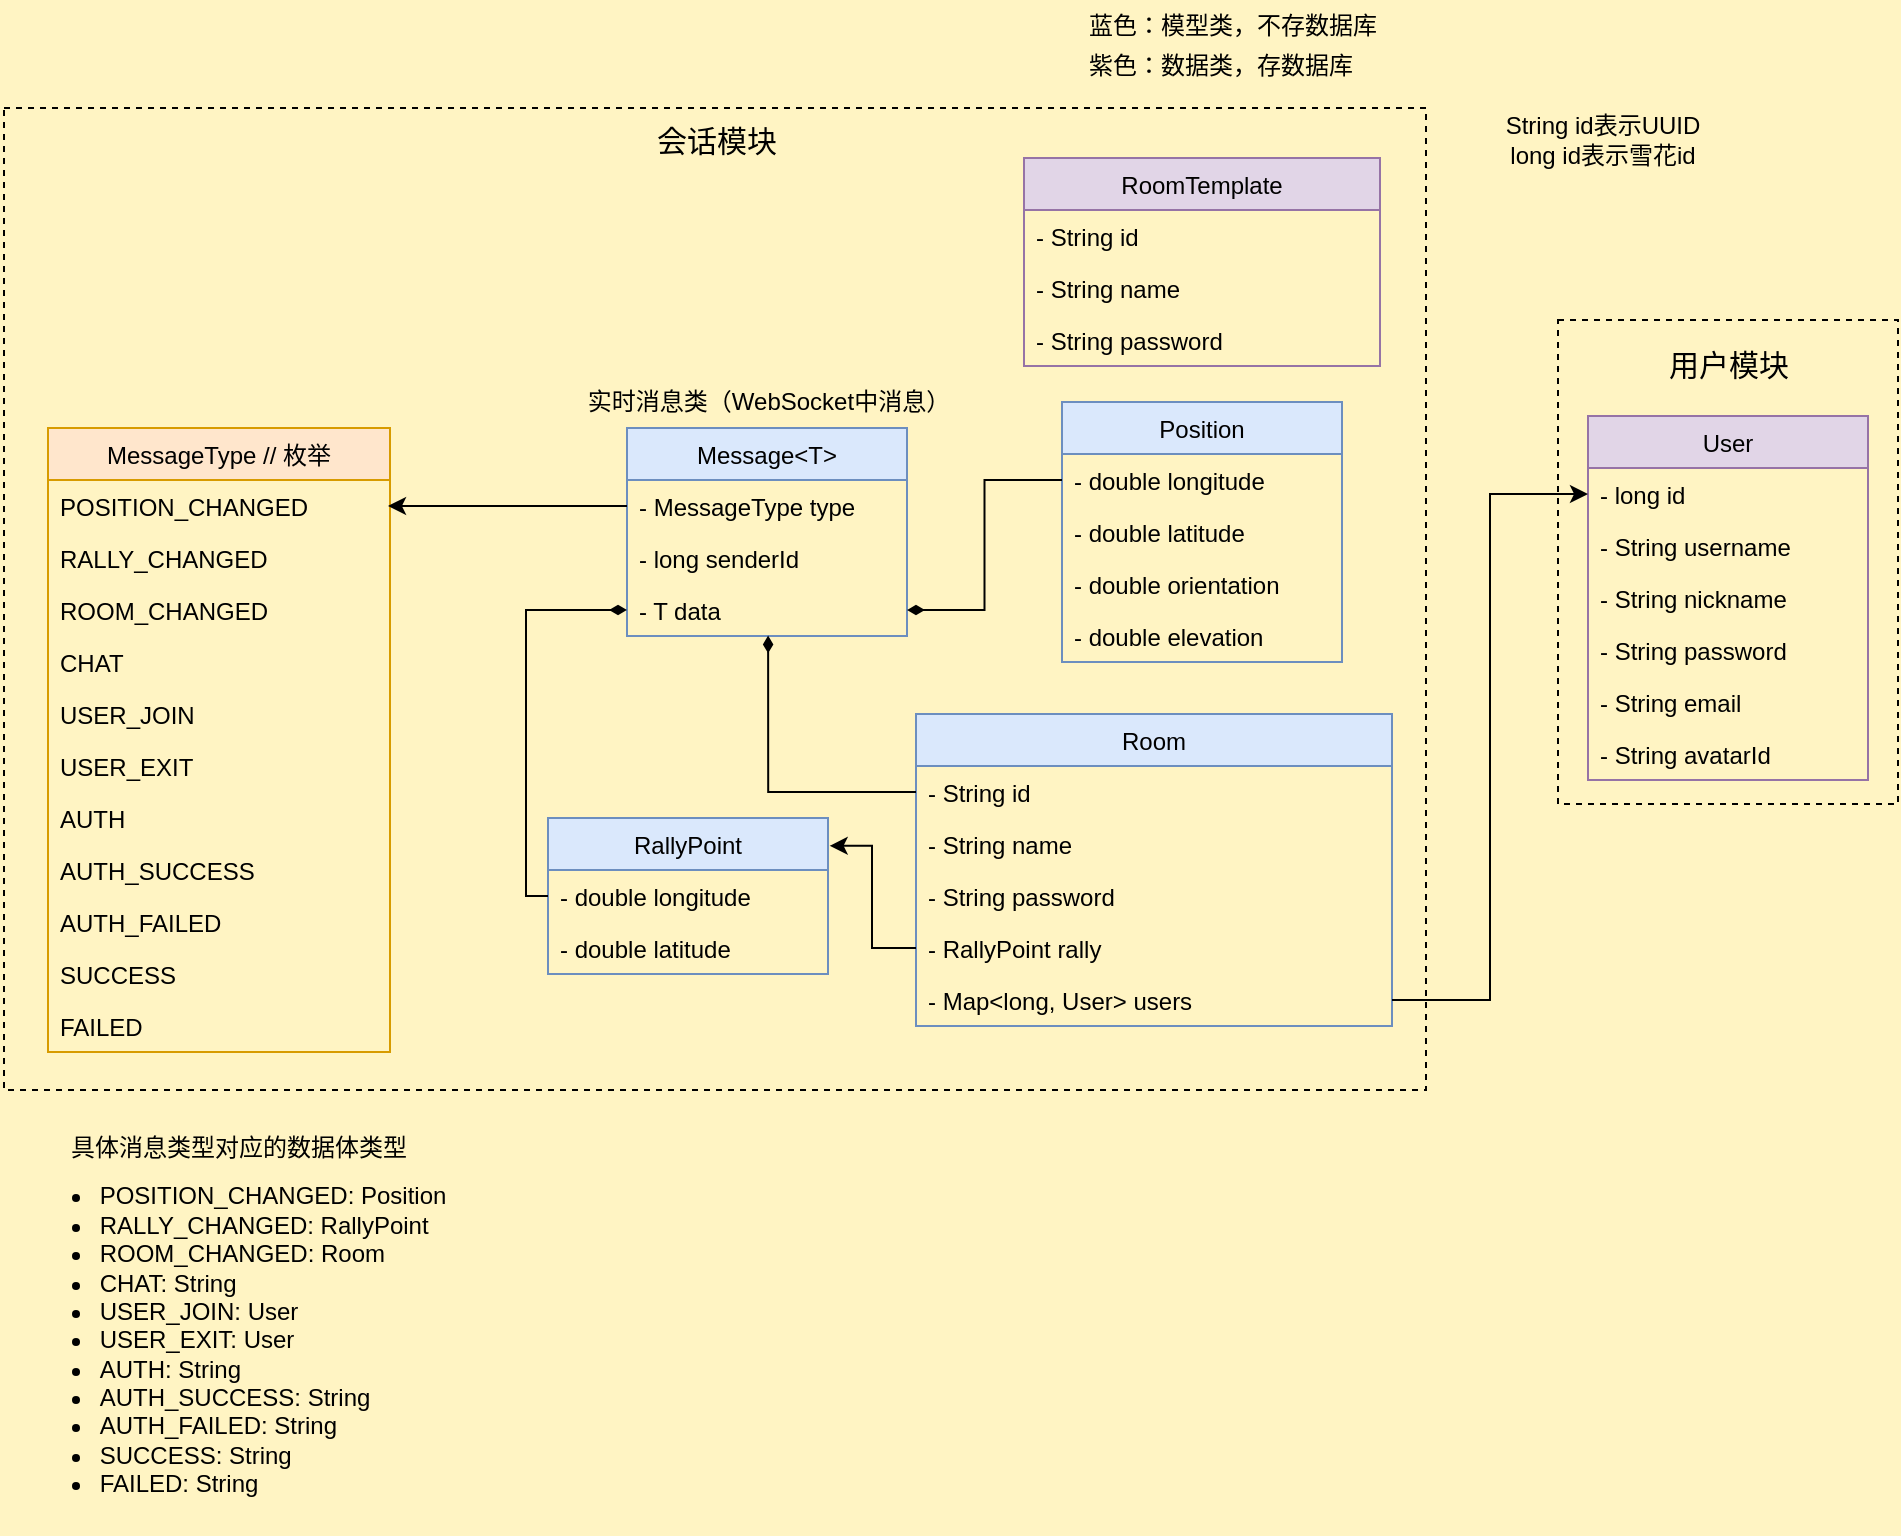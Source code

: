 <mxfile version="21.6.5" type="device" pages="4">
  <diagram name="类图" id="ZCpn5L00yLEU9qH5CfPJ">
    <mxGraphModel dx="2234" dy="1236" grid="0" gridSize="10" guides="1" tooltips="1" connect="1" arrows="1" fold="1" page="0" pageScale="1" pageWidth="827" pageHeight="1169" background="#FFF4C3" math="0" shadow="0">
      <root>
        <mxCell id="0" />
        <mxCell id="1" parent="0" />
        <mxCell id="7W6ER78p-MdPI2g8uiyn-3" value="" style="rounded=0;whiteSpace=wrap;html=1;fillColor=none;dashed=1;" parent="1" vertex="1">
          <mxGeometry x="-534" y="-11" width="711" height="491" as="geometry" />
        </mxCell>
        <mxCell id="7W6ER78p-MdPI2g8uiyn-1" value="" style="rounded=0;whiteSpace=wrap;html=1;fillColor=none;dashed=1;" parent="1" vertex="1">
          <mxGeometry x="243" y="95" width="170" height="242" as="geometry" />
        </mxCell>
        <mxCell id="j-fvQeikowlmH0t4z26y-1" value="User" style="swimlane;fontStyle=0;childLayout=stackLayout;horizontal=1;startSize=26;fillColor=#e1d5e7;horizontalStack=0;resizeParent=1;resizeParentMax=0;resizeLast=0;collapsible=1;marginBottom=0;strokeColor=#9673a6;" parent="1" vertex="1">
          <mxGeometry x="258" y="143" width="140" height="182" as="geometry" />
        </mxCell>
        <mxCell id="j-fvQeikowlmH0t4z26y-4" value="- long id" style="text;strokeColor=none;fillColor=none;align=left;verticalAlign=top;spacingLeft=4;spacingRight=4;overflow=hidden;rotatable=0;points=[[0,0.5],[1,0.5]];portConstraint=eastwest;" parent="j-fvQeikowlmH0t4z26y-1" vertex="1">
          <mxGeometry y="26" width="140" height="26" as="geometry" />
        </mxCell>
        <mxCell id="NxY1enS5frYiqHi28bAx-1" value="- String username" style="text;strokeColor=none;fillColor=none;align=left;verticalAlign=top;spacingLeft=4;spacingRight=4;overflow=hidden;rotatable=0;points=[[0,0.5],[1,0.5]];portConstraint=eastwest;" parent="j-fvQeikowlmH0t4z26y-1" vertex="1">
          <mxGeometry y="52" width="140" height="26" as="geometry" />
        </mxCell>
        <mxCell id="NxY1enS5frYiqHi28bAx-2" value="- String nickname" style="text;strokeColor=none;fillColor=none;align=left;verticalAlign=top;spacingLeft=4;spacingRight=4;overflow=hidden;rotatable=0;points=[[0,0.5],[1,0.5]];portConstraint=eastwest;" parent="j-fvQeikowlmH0t4z26y-1" vertex="1">
          <mxGeometry y="78" width="140" height="26" as="geometry" />
        </mxCell>
        <mxCell id="NxY1enS5frYiqHi28bAx-3" value="- String password" style="text;strokeColor=none;fillColor=none;align=left;verticalAlign=top;spacingLeft=4;spacingRight=4;overflow=hidden;rotatable=0;points=[[0,0.5],[1,0.5]];portConstraint=eastwest;" parent="j-fvQeikowlmH0t4z26y-1" vertex="1">
          <mxGeometry y="104" width="140" height="26" as="geometry" />
        </mxCell>
        <mxCell id="6Mc8PEkPH1Lm7d_MQEAk-3" value="- String email" style="text;strokeColor=none;fillColor=none;align=left;verticalAlign=top;spacingLeft=4;spacingRight=4;overflow=hidden;rotatable=0;points=[[0,0.5],[1,0.5]];portConstraint=eastwest;" parent="j-fvQeikowlmH0t4z26y-1" vertex="1">
          <mxGeometry y="130" width="140" height="26" as="geometry" />
        </mxCell>
        <mxCell id="NxY1enS5frYiqHi28bAx-5" value="- String avatarId" style="text;strokeColor=none;fillColor=none;align=left;verticalAlign=top;spacingLeft=4;spacingRight=4;overflow=hidden;rotatable=0;points=[[0,0.5],[1,0.5]];portConstraint=eastwest;" parent="j-fvQeikowlmH0t4z26y-1" vertex="1">
          <mxGeometry y="156" width="140" height="26" as="geometry" />
        </mxCell>
        <mxCell id="j-fvQeikowlmH0t4z26y-6" value="Position" style="swimlane;fontStyle=0;childLayout=stackLayout;horizontal=1;startSize=26;fillColor=#dae8fc;horizontalStack=0;resizeParent=1;resizeParentMax=0;resizeLast=0;collapsible=1;marginBottom=0;strokeColor=#6c8ebf;" parent="1" vertex="1">
          <mxGeometry x="-5" y="136" width="140" height="130" as="geometry" />
        </mxCell>
        <mxCell id="j-fvQeikowlmH0t4z26y-11" value="- double longitude" style="text;strokeColor=none;fillColor=none;align=left;verticalAlign=top;spacingLeft=4;spacingRight=4;overflow=hidden;rotatable=0;points=[[0,0.5],[1,0.5]];portConstraint=eastwest;" parent="j-fvQeikowlmH0t4z26y-6" vertex="1">
          <mxGeometry y="26" width="140" height="26" as="geometry" />
        </mxCell>
        <mxCell id="j-fvQeikowlmH0t4z26y-12" value="- double latitude" style="text;strokeColor=none;fillColor=none;align=left;verticalAlign=top;spacingLeft=4;spacingRight=4;overflow=hidden;rotatable=0;points=[[0,0.5],[1,0.5]];portConstraint=eastwest;" parent="j-fvQeikowlmH0t4z26y-6" vertex="1">
          <mxGeometry y="52" width="140" height="26" as="geometry" />
        </mxCell>
        <mxCell id="j-fvQeikowlmH0t4z26y-13" value="- double orientation" style="text;strokeColor=none;fillColor=none;align=left;verticalAlign=top;spacingLeft=4;spacingRight=4;overflow=hidden;rotatable=0;points=[[0,0.5],[1,0.5]];portConstraint=eastwest;" parent="j-fvQeikowlmH0t4z26y-6" vertex="1">
          <mxGeometry y="78" width="140" height="26" as="geometry" />
        </mxCell>
        <mxCell id="hf1wS9aKAfurFsT-BKtT-1" value="- double elevation" style="text;strokeColor=none;fillColor=none;align=left;verticalAlign=top;spacingLeft=4;spacingRight=4;overflow=hidden;rotatable=0;points=[[0,0.5],[1,0.5]];portConstraint=eastwest;" parent="j-fvQeikowlmH0t4z26y-6" vertex="1">
          <mxGeometry y="104" width="140" height="26" as="geometry" />
        </mxCell>
        <mxCell id="NxY1enS5frYiqHi28bAx-9" value="" style="group" parent="1" vertex="1" connectable="0">
          <mxGeometry x="-1" y="-65" width="162" height="46" as="geometry" />
        </mxCell>
        <mxCell id="NxY1enS5frYiqHi28bAx-7" value="蓝色：模型类，不存数据库" style="text;html=1;align=center;verticalAlign=middle;resizable=0;points=[];autosize=1;strokeColor=none;fillColor=none;" parent="NxY1enS5frYiqHi28bAx-9" vertex="1">
          <mxGeometry width="162" height="26" as="geometry" />
        </mxCell>
        <mxCell id="NxY1enS5frYiqHi28bAx-8" value="紫色：数据类，存数据库" style="text;html=1;align=center;verticalAlign=middle;resizable=0;points=[];autosize=1;strokeColor=none;fillColor=none;" parent="NxY1enS5frYiqHi28bAx-9" vertex="1">
          <mxGeometry y="20" width="150" height="26" as="geometry" />
        </mxCell>
        <mxCell id="das0yb8QhfHtzODwqUgU-1" value="String id表示UUID&lt;br&gt;long id表示雪花id" style="text;html=1;align=center;verticalAlign=middle;resizable=0;points=[];autosize=1;strokeColor=none;fillColor=none;" parent="1" vertex="1">
          <mxGeometry x="207" y="-16" width="115" height="41" as="geometry" />
        </mxCell>
        <mxCell id="das0yb8QhfHtzODwqUgU-3" value="Room" style="swimlane;fontStyle=0;childLayout=stackLayout;horizontal=1;startSize=26;fillColor=#dae8fc;horizontalStack=0;resizeParent=1;resizeParentMax=0;resizeLast=0;collapsible=1;marginBottom=0;strokeColor=#6c8ebf;" parent="1" vertex="1">
          <mxGeometry x="-78" y="292" width="238" height="156" as="geometry" />
        </mxCell>
        <mxCell id="das0yb8QhfHtzODwqUgU-4" value="- String id" style="text;strokeColor=none;fillColor=none;align=left;verticalAlign=top;spacingLeft=4;spacingRight=4;overflow=hidden;rotatable=0;points=[[0,0.5],[1,0.5]];portConstraint=eastwest;" parent="das0yb8QhfHtzODwqUgU-3" vertex="1">
          <mxGeometry y="26" width="238" height="26" as="geometry" />
        </mxCell>
        <mxCell id="das0yb8QhfHtzODwqUgU-5" value="- String name" style="text;strokeColor=none;fillColor=none;align=left;verticalAlign=top;spacingLeft=4;spacingRight=4;overflow=hidden;rotatable=0;points=[[0,0.5],[1,0.5]];portConstraint=eastwest;" parent="das0yb8QhfHtzODwqUgU-3" vertex="1">
          <mxGeometry y="52" width="238" height="26" as="geometry" />
        </mxCell>
        <mxCell id="das0yb8QhfHtzODwqUgU-6" value="- String password" style="text;strokeColor=none;fillColor=none;align=left;verticalAlign=top;spacingLeft=4;spacingRight=4;overflow=hidden;rotatable=0;points=[[0,0.5],[1,0.5]];portConstraint=eastwest;" parent="das0yb8QhfHtzODwqUgU-3" vertex="1">
          <mxGeometry y="78" width="238" height="26" as="geometry" />
        </mxCell>
        <mxCell id="09LENhnXTezCzlvo4sVO-8" value="- RallyPoint rally" style="text;strokeColor=none;fillColor=none;align=left;verticalAlign=top;spacingLeft=4;spacingRight=4;overflow=hidden;rotatable=0;points=[[0,0.5],[1,0.5]];portConstraint=eastwest;" parent="das0yb8QhfHtzODwqUgU-3" vertex="1">
          <mxGeometry y="104" width="238" height="26" as="geometry" />
        </mxCell>
        <mxCell id="GY_DK93zwNCj_0UhGVdS-1" value="- Map&lt;long, User&gt; users" style="text;strokeColor=none;fillColor=none;align=left;verticalAlign=top;spacingLeft=4;spacingRight=4;overflow=hidden;rotatable=0;points=[[0,0.5],[1,0.5]];portConstraint=eastwest;" parent="das0yb8QhfHtzODwqUgU-3" vertex="1">
          <mxGeometry y="130" width="238" height="26" as="geometry" />
        </mxCell>
        <mxCell id="7W6ER78p-MdPI2g8uiyn-2" value="&lt;font style=&quot;font-size: 15px;&quot;&gt;用户模块&lt;/font&gt;" style="text;html=1;align=center;verticalAlign=middle;resizable=0;points=[];autosize=1;strokeColor=none;fillColor=none;" parent="1" vertex="1">
          <mxGeometry x="289" y="102" width="78" height="30" as="geometry" />
        </mxCell>
        <mxCell id="7W6ER78p-MdPI2g8uiyn-4" value="&lt;font style=&quot;font-size: 15px;&quot;&gt;会话模块&lt;/font&gt;" style="text;html=1;align=center;verticalAlign=middle;resizable=0;points=[];autosize=1;strokeColor=none;fillColor=none;" parent="1" vertex="1">
          <mxGeometry x="-217.5" y="-10.5" width="78" height="30" as="geometry" />
        </mxCell>
        <mxCell id="09LENhnXTezCzlvo4sVO-2" value="RallyPoint" style="swimlane;fontStyle=0;childLayout=stackLayout;horizontal=1;startSize=26;fillColor=#dae8fc;horizontalStack=0;resizeParent=1;resizeParentMax=0;resizeLast=0;collapsible=1;marginBottom=0;strokeColor=#6c8ebf;" parent="1" vertex="1">
          <mxGeometry x="-262" y="344" width="140" height="78" as="geometry" />
        </mxCell>
        <mxCell id="09LENhnXTezCzlvo4sVO-4" value="- double longitude" style="text;strokeColor=none;fillColor=none;align=left;verticalAlign=top;spacingLeft=4;spacingRight=4;overflow=hidden;rotatable=0;points=[[0,0.5],[1,0.5]];portConstraint=eastwest;" parent="09LENhnXTezCzlvo4sVO-2" vertex="1">
          <mxGeometry y="26" width="140" height="26" as="geometry" />
        </mxCell>
        <mxCell id="09LENhnXTezCzlvo4sVO-5" value="- double latitude" style="text;strokeColor=none;fillColor=none;align=left;verticalAlign=top;spacingLeft=4;spacingRight=4;overflow=hidden;rotatable=0;points=[[0,0.5],[1,0.5]];portConstraint=eastwest;" parent="09LENhnXTezCzlvo4sVO-2" vertex="1">
          <mxGeometry y="52" width="140" height="26" as="geometry" />
        </mxCell>
        <mxCell id="6Mc8PEkPH1Lm7d_MQEAk-2" style="edgeStyle=orthogonalEdgeStyle;rounded=0;orthogonalLoop=1;jettySize=auto;html=1;exitX=0;exitY=0.5;exitDx=0;exitDy=0;entryX=1.006;entryY=0.178;entryDx=0;entryDy=0;entryPerimeter=0;" parent="1" source="09LENhnXTezCzlvo4sVO-8" target="09LENhnXTezCzlvo4sVO-2" edge="1">
          <mxGeometry relative="1" as="geometry" />
        </mxCell>
        <mxCell id="GZCCsxKVwzD4aDqE5YZI-2" style="edgeStyle=orthogonalEdgeStyle;rounded=0;orthogonalLoop=1;jettySize=auto;html=1;exitX=1;exitY=0.5;exitDx=0;exitDy=0;entryX=0;entryY=0.5;entryDx=0;entryDy=0;" parent="1" source="GY_DK93zwNCj_0UhGVdS-1" target="j-fvQeikowlmH0t4z26y-4" edge="1">
          <mxGeometry relative="1" as="geometry">
            <mxPoint x="161.5" y="477" as="sourcePoint" />
          </mxGeometry>
        </mxCell>
        <mxCell id="hya2jHjZUXF8kerNPe63-7" value="Message&lt;T&gt;" style="swimlane;fontStyle=0;childLayout=stackLayout;horizontal=1;startSize=26;fillColor=#dae8fc;horizontalStack=0;resizeParent=1;resizeParentMax=0;resizeLast=0;collapsible=1;marginBottom=0;strokeColor=#6c8ebf;" parent="1" vertex="1">
          <mxGeometry x="-222.5" y="149" width="140" height="104" as="geometry" />
        </mxCell>
        <mxCell id="hya2jHjZUXF8kerNPe63-8" value="- MessageType type" style="text;strokeColor=none;fillColor=none;align=left;verticalAlign=top;spacingLeft=4;spacingRight=4;overflow=hidden;rotatable=0;points=[[0,0.5],[1,0.5]];portConstraint=eastwest;" parent="hya2jHjZUXF8kerNPe63-7" vertex="1">
          <mxGeometry y="26" width="140" height="26" as="geometry" />
        </mxCell>
        <mxCell id="hya2jHjZUXF8kerNPe63-9" value="- long senderId" style="text;strokeColor=none;fillColor=none;align=left;verticalAlign=top;spacingLeft=4;spacingRight=4;overflow=hidden;rotatable=0;points=[[0,0.5],[1,0.5]];portConstraint=eastwest;" parent="hya2jHjZUXF8kerNPe63-7" vertex="1">
          <mxGeometry y="52" width="140" height="26" as="geometry" />
        </mxCell>
        <mxCell id="hya2jHjZUXF8kerNPe63-11" value="- T data" style="text;strokeColor=none;fillColor=none;align=left;verticalAlign=top;spacingLeft=4;spacingRight=4;overflow=hidden;rotatable=0;points=[[0,0.5],[1,0.5]];portConstraint=eastwest;" parent="hya2jHjZUXF8kerNPe63-7" vertex="1">
          <mxGeometry y="78" width="140" height="26" as="geometry" />
        </mxCell>
        <mxCell id="hya2jHjZUXF8kerNPe63-12" value="实时消息类（WebSocket中消息）" style="text;html=1;align=center;verticalAlign=middle;resizable=0;points=[];autosize=1;strokeColor=none;fillColor=none;" parent="1" vertex="1">
          <mxGeometry x="-252" y="123" width="199" height="26" as="geometry" />
        </mxCell>
        <mxCell id="hya2jHjZUXF8kerNPe63-13" value="MessageType // 枚举" style="swimlane;fontStyle=0;childLayout=stackLayout;horizontal=1;startSize=26;fillColor=#ffe6cc;horizontalStack=0;resizeParent=1;resizeParentMax=0;resizeLast=0;collapsible=1;marginBottom=0;strokeColor=#d79b00;" parent="1" vertex="1">
          <mxGeometry x="-512" y="149" width="171" height="312" as="geometry" />
        </mxCell>
        <mxCell id="hya2jHjZUXF8kerNPe63-17" value="POSITION_CHANGED" style="text;strokeColor=none;fillColor=none;align=left;verticalAlign=top;spacingLeft=4;spacingRight=4;overflow=hidden;rotatable=0;points=[[0,0.5],[1,0.5]];portConstraint=eastwest;" parent="hya2jHjZUXF8kerNPe63-13" vertex="1">
          <mxGeometry y="26" width="171" height="26" as="geometry" />
        </mxCell>
        <mxCell id="hya2jHjZUXF8kerNPe63-18" value="RALLY_CHANGED" style="text;strokeColor=none;fillColor=none;align=left;verticalAlign=top;spacingLeft=4;spacingRight=4;overflow=hidden;rotatable=0;points=[[0,0.5],[1,0.5]];portConstraint=eastwest;" parent="hya2jHjZUXF8kerNPe63-13" vertex="1">
          <mxGeometry y="52" width="171" height="26" as="geometry" />
        </mxCell>
        <mxCell id="hya2jHjZUXF8kerNPe63-19" value="ROOM_CHANGED" style="text;strokeColor=none;fillColor=none;align=left;verticalAlign=top;spacingLeft=4;spacingRight=4;overflow=hidden;rotatable=0;points=[[0,0.5],[1,0.5]];portConstraint=eastwest;" parent="hya2jHjZUXF8kerNPe63-13" vertex="1">
          <mxGeometry y="78" width="171" height="26" as="geometry" />
        </mxCell>
        <mxCell id="pbJunVAIh1pmrnjW8Bh8-1" value="CHAT" style="text;strokeColor=none;fillColor=none;align=left;verticalAlign=top;spacingLeft=4;spacingRight=4;overflow=hidden;rotatable=0;points=[[0,0.5],[1,0.5]];portConstraint=eastwest;" parent="hya2jHjZUXF8kerNPe63-13" vertex="1">
          <mxGeometry y="104" width="171" height="26" as="geometry" />
        </mxCell>
        <mxCell id="aAae4QxVBLLPo0QbNkpS-2" value="USER_JOIN" style="text;strokeColor=none;fillColor=none;align=left;verticalAlign=top;spacingLeft=4;spacingRight=4;overflow=hidden;rotatable=0;points=[[0,0.5],[1,0.5]];portConstraint=eastwest;" parent="hya2jHjZUXF8kerNPe63-13" vertex="1">
          <mxGeometry y="130" width="171" height="26" as="geometry" />
        </mxCell>
        <mxCell id="aAae4QxVBLLPo0QbNkpS-3" value="USER_EXIT" style="text;strokeColor=none;fillColor=none;align=left;verticalAlign=top;spacingLeft=4;spacingRight=4;overflow=hidden;rotatable=0;points=[[0,0.5],[1,0.5]];portConstraint=eastwest;" parent="hya2jHjZUXF8kerNPe63-13" vertex="1">
          <mxGeometry y="156" width="171" height="26" as="geometry" />
        </mxCell>
        <mxCell id="hya2jHjZUXF8kerNPe63-20" value="AUTH" style="text;strokeColor=none;fillColor=none;align=left;verticalAlign=top;spacingLeft=4;spacingRight=4;overflow=hidden;rotatable=0;points=[[0,0.5],[1,0.5]];portConstraint=eastwest;" parent="hya2jHjZUXF8kerNPe63-13" vertex="1">
          <mxGeometry y="182" width="171" height="26" as="geometry" />
        </mxCell>
        <mxCell id="lxc2IALVE2HYvPe2jtAV-1" value="AUTH_SUCCESS" style="text;strokeColor=none;fillColor=none;align=left;verticalAlign=top;spacingLeft=4;spacingRight=4;overflow=hidden;rotatable=0;points=[[0,0.5],[1,0.5]];portConstraint=eastwest;" parent="hya2jHjZUXF8kerNPe63-13" vertex="1">
          <mxGeometry y="208" width="171" height="26" as="geometry" />
        </mxCell>
        <mxCell id="adZgfHvjsoIRzMv0v9bt-1" value="AUTH_FAILED" style="text;strokeColor=none;fillColor=none;align=left;verticalAlign=top;spacingLeft=4;spacingRight=4;overflow=hidden;rotatable=0;points=[[0,0.5],[1,0.5]];portConstraint=eastwest;" parent="hya2jHjZUXF8kerNPe63-13" vertex="1">
          <mxGeometry y="234" width="171" height="26" as="geometry" />
        </mxCell>
        <mxCell id="hya2jHjZUXF8kerNPe63-21" value="SUCCESS" style="text;strokeColor=none;fillColor=none;align=left;verticalAlign=top;spacingLeft=4;spacingRight=4;overflow=hidden;rotatable=0;points=[[0,0.5],[1,0.5]];portConstraint=eastwest;" parent="hya2jHjZUXF8kerNPe63-13" vertex="1">
          <mxGeometry y="260" width="171" height="26" as="geometry" />
        </mxCell>
        <mxCell id="hya2jHjZUXF8kerNPe63-22" value="FAILED" style="text;strokeColor=none;fillColor=none;align=left;verticalAlign=top;spacingLeft=4;spacingRight=4;overflow=hidden;rotatable=0;points=[[0,0.5],[1,0.5]];portConstraint=eastwest;" parent="hya2jHjZUXF8kerNPe63-13" vertex="1">
          <mxGeometry y="286" width="171" height="26" as="geometry" />
        </mxCell>
        <mxCell id="hya2jHjZUXF8kerNPe63-23" style="edgeStyle=orthogonalEdgeStyle;rounded=0;orthogonalLoop=1;jettySize=auto;html=1;exitX=0;exitY=0.5;exitDx=0;exitDy=0;fontColor=default;" parent="1" source="hya2jHjZUXF8kerNPe63-8" edge="1">
          <mxGeometry relative="1" as="geometry">
            <Array as="points">
              <mxPoint x="-247" y="188" />
              <mxPoint x="-247" y="188" />
            </Array>
            <mxPoint x="-342" y="188" as="targetPoint" />
          </mxGeometry>
        </mxCell>
        <mxCell id="pbJunVAIh1pmrnjW8Bh8-2" style="edgeStyle=orthogonalEdgeStyle;rounded=0;orthogonalLoop=1;jettySize=auto;html=1;endArrow=diamondThin;endFill=1;" parent="1" source="j-fvQeikowlmH0t4z26y-11" target="hya2jHjZUXF8kerNPe63-11" edge="1">
          <mxGeometry relative="1" as="geometry" />
        </mxCell>
        <mxCell id="pbJunVAIh1pmrnjW8Bh8-3" style="edgeStyle=orthogonalEdgeStyle;rounded=0;orthogonalLoop=1;jettySize=auto;html=1;exitX=0;exitY=0.5;exitDx=0;exitDy=0;entryX=0;entryY=0.5;entryDx=0;entryDy=0;endArrow=diamondThin;endFill=1;" parent="1" source="09LENhnXTezCzlvo4sVO-4" target="hya2jHjZUXF8kerNPe63-11" edge="1">
          <mxGeometry relative="1" as="geometry">
            <Array as="points">
              <mxPoint x="-273" y="383" />
              <mxPoint x="-273" y="240" />
            </Array>
          </mxGeometry>
        </mxCell>
        <mxCell id="pbJunVAIh1pmrnjW8Bh8-4" style="edgeStyle=orthogonalEdgeStyle;rounded=0;orthogonalLoop=1;jettySize=auto;html=1;exitX=0;exitY=0.5;exitDx=0;exitDy=0;entryX=0.504;entryY=0.989;entryDx=0;entryDy=0;entryPerimeter=0;endArrow=diamondThin;endFill=1;" parent="1" source="das0yb8QhfHtzODwqUgU-4" target="hya2jHjZUXF8kerNPe63-11" edge="1">
          <mxGeometry relative="1" as="geometry" />
        </mxCell>
        <mxCell id="72_avzfz3-eJQuL2HAX9-48" value="" style="group" parent="1" vertex="1" connectable="0">
          <mxGeometry x="-536" y="496" width="231" height="206" as="geometry" />
        </mxCell>
        <mxCell id="72_avzfz3-eJQuL2HAX9-37" value="具体消息类型对应的数据体类型" style="text;html=1;align=center;verticalAlign=middle;resizable=0;points=[];autosize=1;strokeColor=none;fillColor=none;" parent="72_avzfz3-eJQuL2HAX9-48" vertex="1">
          <mxGeometry x="26" width="186" height="26" as="geometry" />
        </mxCell>
        <mxCell id="72_avzfz3-eJQuL2HAX9-47" value="&lt;ul&gt;&lt;li&gt;POSITION_CHANGED: Position&lt;/li&gt;&lt;li style=&quot;text-align: left;&quot;&gt;RALLY_CHANGED: RallyPoint&lt;/li&gt;&lt;li style=&quot;text-align: left;&quot;&gt;ROOM_CHANGED: Room&lt;br&gt;&lt;/li&gt;&lt;li style=&quot;text-align: left;&quot;&gt;CHAT: String&lt;br&gt;&lt;/li&gt;&lt;li style=&quot;text-align: left;&quot;&gt;USER_JOIN: User&lt;br&gt;&lt;/li&gt;&lt;li style=&quot;text-align: left;&quot;&gt;USER_EXIT: User&lt;br&gt;&lt;/li&gt;&lt;li style=&quot;text-align: left;&quot;&gt;AUTH: String&lt;/li&gt;&lt;li style=&quot;text-align: left;&quot;&gt;AUTH_SUCCESS: String&lt;br&gt;&lt;/li&gt;&lt;li style=&quot;text-align: left;&quot;&gt;AUTH_FAILED: String&lt;br&gt;&lt;/li&gt;&lt;li style=&quot;text-align: left;&quot;&gt;SUCCESS: String&lt;/li&gt;&lt;li style=&quot;text-align: left;&quot;&gt;FAILED: String&lt;/li&gt;&lt;/ul&gt;" style="text;html=1;align=center;verticalAlign=middle;resizable=0;points=[];autosize=1;strokeColor=none;fillColor=none;" parent="72_avzfz3-eJQuL2HAX9-48" vertex="1">
          <mxGeometry y="12" width="231" height="194" as="geometry" />
        </mxCell>
        <mxCell id="bzzIYpuBO3W8zwuduGOm-1" value="RoomTemplate" style="swimlane;fontStyle=0;childLayout=stackLayout;horizontal=1;startSize=26;fillColor=#e1d5e7;horizontalStack=0;resizeParent=1;resizeParentMax=0;resizeLast=0;collapsible=1;marginBottom=0;strokeColor=#9673a6;" vertex="1" parent="1">
          <mxGeometry x="-24" y="14" width="178" height="104" as="geometry" />
        </mxCell>
        <mxCell id="bzzIYpuBO3W8zwuduGOm-2" value="- String id" style="text;strokeColor=none;fillColor=none;align=left;verticalAlign=top;spacingLeft=4;spacingRight=4;overflow=hidden;rotatable=0;points=[[0,0.5],[1,0.5]];portConstraint=eastwest;" vertex="1" parent="bzzIYpuBO3W8zwuduGOm-1">
          <mxGeometry y="26" width="178" height="26" as="geometry" />
        </mxCell>
        <mxCell id="bzzIYpuBO3W8zwuduGOm-3" value="- String name" style="text;strokeColor=none;fillColor=none;align=left;verticalAlign=top;spacingLeft=4;spacingRight=4;overflow=hidden;rotatable=0;points=[[0,0.5],[1,0.5]];portConstraint=eastwest;" vertex="1" parent="bzzIYpuBO3W8zwuduGOm-1">
          <mxGeometry y="52" width="178" height="26" as="geometry" />
        </mxCell>
        <mxCell id="bzzIYpuBO3W8zwuduGOm-4" value="- String password" style="text;strokeColor=none;fillColor=none;align=left;verticalAlign=top;spacingLeft=4;spacingRight=4;overflow=hidden;rotatable=0;points=[[0,0.5],[1,0.5]];portConstraint=eastwest;" vertex="1" parent="bzzIYpuBO3W8zwuduGOm-1">
          <mxGeometry y="78" width="178" height="26" as="geometry" />
        </mxCell>
      </root>
    </mxGraphModel>
  </diagram>
  <diagram id="b6Kied7F-WvFyaD_bAVw" name="功能架构">
    <mxGraphModel dx="1834" dy="836" grid="0" gridSize="10" guides="1" tooltips="1" connect="1" arrows="1" fold="1" page="0" pageScale="1" pageWidth="827" pageHeight="1169" background="#CCFFFF" math="0" shadow="0">
      <root>
        <mxCell id="0" />
        <mxCell id="1" parent="0" />
        <mxCell id="6KAfJF9Mm3bQj2CmGmQJ-4" style="edgeStyle=orthogonalEdgeStyle;rounded=0;orthogonalLoop=1;jettySize=auto;html=1;exitX=0.5;exitY=1;exitDx=0;exitDy=0;entryX=0.5;entryY=0;entryDx=0;entryDy=0;" parent="1" source="mdbizm0wL6b_5z4DYdRY-1" target="9jb02IKihfQxMfA3tNYV-1" edge="1">
          <mxGeometry relative="1" as="geometry" />
        </mxCell>
        <mxCell id="mdbizm0wL6b_5z4DYdRY-1" value="&lt;font style=&quot;font-size: 16px;&quot;&gt;网关（集成鉴权）&lt;/font&gt;" style="rounded=0;whiteSpace=wrap;html=1;strokeColor=#666666;fillColor=#f5f5f5;fontColor=#333333;" parent="1" vertex="1">
          <mxGeometry x="124.5" y="273" width="150" height="39" as="geometry" />
        </mxCell>
        <mxCell id="6hTQ_62UvU__u8zyrRqn-2" value="&lt;span style=&quot;font-size: 16px;&quot;&gt;Consul注册中心&lt;/span&gt;" style="rounded=0;whiteSpace=wrap;html=1;strokeColor=#b85450;fillColor=#f8cecc;" parent="1" vertex="1">
          <mxGeometry x="466" y="373" width="150" height="39" as="geometry" />
        </mxCell>
        <mxCell id="6hTQ_62UvU__u8zyrRqn-3" value="&lt;span style=&quot;font-size: 16px;&quot;&gt;MongoDB数据库&lt;/span&gt;" style="rounded=0;whiteSpace=wrap;html=1;strokeColor=#6c8ebf;fillColor=#dae8fc;" parent="1" vertex="1">
          <mxGeometry x="223.0" y="474" width="150" height="39" as="geometry" />
        </mxCell>
        <mxCell id="6hTQ_62UvU__u8zyrRqn-4" value="&lt;span style=&quot;font-size: 16px;&quot;&gt;Redis缓存数据库&lt;/span&gt;" style="rounded=0;whiteSpace=wrap;html=1;strokeColor=#6c8ebf;fillColor=#dae8fc;" parent="1" vertex="1">
          <mxGeometry x="24" y="474" width="159" height="39" as="geometry" />
        </mxCell>
        <mxCell id="dxVOg3UM92FTNQSUzDRF-1" style="edgeStyle=orthogonalEdgeStyle;rounded=0;orthogonalLoop=1;jettySize=auto;html=1;exitX=1;exitY=0.5;exitDx=0;exitDy=0;entryX=0;entryY=0.5;entryDx=0;entryDy=0;endArrow=none;endFill=0;" parent="1" source="9jb02IKihfQxMfA3tNYV-1" target="6hTQ_62UvU__u8zyrRqn-2" edge="1">
          <mxGeometry relative="1" as="geometry" />
        </mxCell>
        <mxCell id="dxVOg3UM92FTNQSUzDRF-3" style="edgeStyle=orthogonalEdgeStyle;rounded=0;orthogonalLoop=1;jettySize=auto;html=1;exitX=0.5;exitY=1;exitDx=0;exitDy=0;entryX=0.5;entryY=0;entryDx=0;entryDy=0;endArrow=none;endFill=0;" parent="1" source="9jb02IKihfQxMfA3tNYV-1" target="6hTQ_62UvU__u8zyrRqn-4" edge="1">
          <mxGeometry relative="1" as="geometry" />
        </mxCell>
        <mxCell id="dxVOg3UM92FTNQSUzDRF-4" style="edgeStyle=orthogonalEdgeStyle;rounded=0;orthogonalLoop=1;jettySize=auto;html=1;exitX=0.5;exitY=1;exitDx=0;exitDy=0;endArrow=none;endFill=0;" parent="1" source="9jb02IKihfQxMfA3tNYV-1" target="6hTQ_62UvU__u8zyrRqn-3" edge="1">
          <mxGeometry relative="1" as="geometry" />
        </mxCell>
        <mxCell id="9jb02IKihfQxMfA3tNYV-1" value="" style="rounded=0;whiteSpace=wrap;html=1;fillColor=none;dashed=1;" parent="1" vertex="1">
          <mxGeometry x="74" y="345" width="251" height="95" as="geometry" />
        </mxCell>
        <mxCell id="9jb02IKihfQxMfA3tNYV-2" value="&lt;font style=&quot;font-size: 15px;&quot;&gt;功能模块&lt;/font&gt;" style="text;html=1;align=center;verticalAlign=middle;resizable=0;points=[];autosize=1;strokeColor=none;fillColor=none;" parent="1" vertex="1">
          <mxGeometry x="217.002" y="348" width="78" height="30" as="geometry" />
        </mxCell>
        <mxCell id="dxVOg3UM92FTNQSUzDRF-2" style="edgeStyle=orthogonalEdgeStyle;rounded=0;orthogonalLoop=1;jettySize=auto;html=1;exitX=0;exitY=0.5;exitDx=0;exitDy=0;entryX=1;entryY=0.5;entryDx=0;entryDy=0;endArrow=none;endFill=0;" parent="1" source="9jb02IKihfQxMfA3tNYV-3" target="FJBnYouAeXavdsRe_MtE-1" edge="1">
          <mxGeometry relative="1" as="geometry" />
        </mxCell>
        <mxCell id="9jb02IKihfQxMfA3tNYV-3" value="会话模块" style="rounded=0;whiteSpace=wrap;html=1;fontSize=15;fillColor=none;" parent="1" vertex="1">
          <mxGeometry x="86.997" y="383" width="106.941" height="42" as="geometry" />
        </mxCell>
        <mxCell id="9jb02IKihfQxMfA3tNYV-4" value="用户模块" style="rounded=0;whiteSpace=wrap;html=1;fontSize=15;fillColor=none;" parent="1" vertex="1">
          <mxGeometry x="203.062" y="383" width="106.941" height="42" as="geometry" />
        </mxCell>
        <mxCell id="FJBnYouAeXavdsRe_MtE-1" value="&lt;span style=&quot;font-size: 16px;&quot;&gt;Kafka消息中间件&lt;/span&gt;" style="rounded=0;whiteSpace=wrap;html=1;strokeColor=#d6b656;fillColor=#fff2cc;" parent="1" vertex="1">
          <mxGeometry x="-94" y="384.5" width="159" height="39" as="geometry" />
        </mxCell>
      </root>
    </mxGraphModel>
  </diagram>
  <diagram id="FYRJ05hrJW_UlON17YOK" name="用户端和服务端">
    <mxGraphModel dx="1434" dy="836" grid="0" gridSize="10" guides="1" tooltips="1" connect="1" arrows="1" fold="1" page="0" pageScale="1" pageWidth="827" pageHeight="1169" background="#CCFFFF" math="0" shadow="0">
      <root>
        <mxCell id="0" />
        <mxCell id="1" parent="0" />
        <mxCell id="g4WFIdPr53JWLQwViMB3-15" style="rounded=0;orthogonalLoop=1;jettySize=auto;html=1;exitX=1;exitY=0.333;exitDx=0;exitDy=0;exitPerimeter=0;entryX=0.5;entryY=1;entryDx=0;entryDy=0;endArrow=open;endFill=0;dashed=1;" parent="1" source="g4WFIdPr53JWLQwViMB3-1" target="g4WFIdPr53JWLQwViMB3-14" edge="1">
          <mxGeometry relative="1" as="geometry" />
        </mxCell>
        <mxCell id="g4WFIdPr53JWLQwViMB3-1" value="用户1" style="shape=umlActor;verticalLabelPosition=bottom;verticalAlign=top;html=1;outlineConnect=0;" parent="1" vertex="1">
          <mxGeometry x="25" y="479" width="30" height="60" as="geometry" />
        </mxCell>
        <mxCell id="HLk8S5enVUSgxHmjkPAk-4" style="edgeStyle=none;rounded=0;orthogonalLoop=1;jettySize=auto;html=1;exitX=0;exitY=0.333;exitDx=0;exitDy=0;exitPerimeter=0;entryX=1;entryY=0.5;entryDx=0;entryDy=0;dashed=1;endArrow=open;endFill=0;" parent="1" source="g4WFIdPr53JWLQwViMB3-5" target="g4WFIdPr53JWLQwViMB3-14" edge="1">
          <mxGeometry relative="1" as="geometry" />
        </mxCell>
        <mxCell id="g4WFIdPr53JWLQwViMB3-5" value="用户3" style="shape=umlActor;verticalLabelPosition=bottom;verticalAlign=top;html=1;outlineConnect=0;" parent="1" vertex="1">
          <mxGeometry x="425" y="273" width="30" height="60" as="geometry" />
        </mxCell>
        <mxCell id="HLk8S5enVUSgxHmjkPAk-5" style="edgeStyle=none;rounded=0;orthogonalLoop=1;jettySize=auto;html=1;entryX=1;entryY=1;entryDx=0;entryDy=0;dashed=1;endArrow=open;endFill=0;" parent="1" target="g4WFIdPr53JWLQwViMB3-14" edge="1">
          <mxGeometry relative="1" as="geometry">
            <mxPoint x="343" y="532" as="sourcePoint" />
          </mxGeometry>
        </mxCell>
        <mxCell id="g4WFIdPr53JWLQwViMB3-6" value="用户2" style="shape=umlActor;verticalLabelPosition=bottom;verticalAlign=top;html=1;outlineConnect=0;" parent="1" vertex="1">
          <mxGeometry x="343" y="512" width="30" height="60" as="geometry" />
        </mxCell>
        <mxCell id="g4WFIdPr53JWLQwViMB3-13" style="edgeStyle=orthogonalEdgeStyle;rounded=0;orthogonalLoop=1;jettySize=auto;html=1;exitX=1;exitY=0.5;exitDx=0;exitDy=0;endArrow=open;endFill=0;entryX=0;entryY=0.5;entryDx=0;entryDy=0;" parent="1" source="g4WFIdPr53JWLQwViMB3-10" target="g4WFIdPr53JWLQwViMB3-14" edge="1">
          <mxGeometry relative="1" as="geometry">
            <mxPoint x="152.524" y="269.5" as="targetPoint" />
          </mxGeometry>
        </mxCell>
        <mxCell id="g4WFIdPr53JWLQwViMB3-10" value="服务端" style="rounded=0;whiteSpace=wrap;html=1;fillColor=none;" parent="1" vertex="1">
          <mxGeometry x="9.5" y="252" width="61" height="35" as="geometry" />
        </mxCell>
        <mxCell id="HLk8S5enVUSgxHmjkPAk-2" style="edgeStyle=none;rounded=0;orthogonalLoop=1;jettySize=auto;html=1;exitX=0.575;exitY=1.028;exitDx=0;exitDy=0;dashed=1;endArrow=open;endFill=0;exitPerimeter=0;" parent="1" source="g4WFIdPr53JWLQwViMB3-14" edge="1">
          <mxGeometry relative="1" as="geometry">
            <mxPoint x="59.191" y="507.119" as="targetPoint" />
          </mxGeometry>
        </mxCell>
        <mxCell id="w1ZYN99wJWyJnP0JFZ4J-1" style="edgeStyle=none;rounded=0;orthogonalLoop=1;jettySize=auto;html=1;exitX=0.812;exitY=0.929;exitDx=0;exitDy=0;dashed=1;endArrow=open;endFill=0;exitPerimeter=0;" parent="1" source="g4WFIdPr53JWLQwViMB3-14" edge="1">
          <mxGeometry relative="1" as="geometry">
            <mxPoint x="339.657" y="537.686" as="targetPoint" />
          </mxGeometry>
        </mxCell>
        <mxCell id="w1ZYN99wJWyJnP0JFZ4J-2" style="edgeStyle=none;rounded=0;orthogonalLoop=1;jettySize=auto;html=1;dashed=1;endArrow=open;endFill=0;" parent="1" edge="1">
          <mxGeometry relative="1" as="geometry">
            <mxPoint x="423.543" y="299.286" as="targetPoint" />
            <mxPoint x="218" y="274" as="sourcePoint" />
          </mxGeometry>
        </mxCell>
        <mxCell id="g4WFIdPr53JWLQwViMB3-14" value="房间(id:xxx)" style="ellipse;whiteSpace=wrap;html=1;fillColor=none;" parent="1" vertex="1">
          <mxGeometry x="121" y="246.5" width="96" height="46" as="geometry" />
        </mxCell>
        <mxCell id="HLk8S5enVUSgxHmjkPAk-1" value="body: Position" style="text;html=1;align=center;verticalAlign=middle;resizable=0;points=[];autosize=1;strokeColor=none;fillColor=none;" parent="1" vertex="1">
          <mxGeometry x="18" y="378" width="93" height="26" as="geometry" />
        </mxCell>
        <mxCell id="nFLhGN47nWgVrx0K_WOe-1" value="Position: {user: 2}&lt;br&gt;Position: {user: 3}" style="text;html=1;align=center;verticalAlign=middle;resizable=0;points=[];autosize=1;strokeColor=none;fillColor=none;" parent="1" vertex="1">
          <mxGeometry x="105" y="408" width="112" height="41" as="geometry" />
        </mxCell>
        <mxCell id="nFLhGN47nWgVrx0K_WOe-2" value="body: Position" style="text;html=1;align=center;verticalAlign=middle;resizable=0;points=[];autosize=1;strokeColor=none;fillColor=none;" parent="1" vertex="1">
          <mxGeometry x="263" y="363" width="93" height="26" as="geometry" />
        </mxCell>
        <mxCell id="nFLhGN47nWgVrx0K_WOe-3" value="Position: {user: 1}&lt;br&gt;Position: {user: 3}" style="text;html=1;align=center;verticalAlign=middle;resizable=0;points=[];autosize=1;strokeColor=none;fillColor=none;" parent="1" vertex="1">
          <mxGeometry x="209" y="492" width="112" height="41" as="geometry" />
        </mxCell>
        <mxCell id="nFLhGN47nWgVrx0K_WOe-4" value="body: Position" style="text;html=1;align=center;verticalAlign=middle;resizable=0;points=[];autosize=1;strokeColor=none;fillColor=none;" parent="1" vertex="1">
          <mxGeometry x="273" y="244" width="93" height="26" as="geometry" />
        </mxCell>
        <mxCell id="nFLhGN47nWgVrx0K_WOe-5" value="Position: {user: 2}&lt;br&gt;Position: {user: 3}" style="text;html=1;align=center;verticalAlign=middle;resizable=0;points=[];autosize=1;strokeColor=none;fillColor=none;" parent="1" vertex="1">
          <mxGeometry x="273" y="292" width="112" height="41" as="geometry" />
        </mxCell>
        <mxCell id="7dVbysrUXvsxWrO5m1pH-1" value="" style="group" parent="1" vertex="1" connectable="0">
          <mxGeometry x="102" y="166" width="136.5" height="27" as="geometry" />
        </mxCell>
        <mxCell id="g4WFIdPr53JWLQwViMB3-16" value="WebSocket:/room/xxx" style="text;html=1;align=center;verticalAlign=middle;resizable=0;points=[];autosize=1;strokeColor=none;fillColor=none;" parent="7dVbysrUXvsxWrO5m1pH-1" vertex="1">
          <mxGeometry width="134" height="26" as="geometry" />
        </mxCell>
        <mxCell id="HLk8S5enVUSgxHmjkPAk-6" style="edgeStyle=none;rounded=0;orthogonalLoop=1;jettySize=auto;html=1;dashed=1;endArrow=open;endFill=0;" parent="7dVbysrUXvsxWrO5m1pH-1" edge="1">
          <mxGeometry relative="1" as="geometry">
            <mxPoint x="6.5" y="27" as="sourcePoint" />
            <mxPoint x="136.5" y="27" as="targetPoint" />
            <Array as="points" />
          </mxGeometry>
        </mxCell>
      </root>
    </mxGraphModel>
  </diagram>
  <diagram id="bOfI-OUH-Ct4LoF4LVxE" name="分布式会话解决方案">
    <mxGraphModel dx="1834" dy="1236" grid="0" gridSize="10" guides="1" tooltips="1" connect="1" arrows="1" fold="1" page="0" pageScale="1" pageWidth="827" pageHeight="1169" background="#FFF4C3" math="0" shadow="0">
      <root>
        <mxCell id="0" />
        <mxCell id="1" parent="0" />
        <mxCell id="2ktE3wlVKfggLhylyU8a-4" value="WebSocket通道" style="text;html=1;align=center;verticalAlign=middle;resizable=0;points=[];autosize=1;strokeColor=none;fillColor=none;" parent="1" vertex="1">
          <mxGeometry x="10.5" y="137" width="103" height="26" as="geometry" />
        </mxCell>
        <mxCell id="LPhyOvvGlqmQbFpupQoU-21" value="表示生产者发布消息" style="text;html=1;align=center;verticalAlign=middle;resizable=0;points=[];autosize=1;strokeColor=none;fillColor=none;" parent="1" vertex="1">
          <mxGeometry x="157.5" y="137" width="126" height="26" as="geometry" />
        </mxCell>
        <mxCell id="LPhyOvvGlqmQbFpupQoU-24" value="表示消费者订阅消息" style="text;html=1;align=center;verticalAlign=middle;resizable=0;points=[];autosize=1;strokeColor=none;fillColor=none;" parent="1" vertex="1">
          <mxGeometry x="158" y="177" width="126" height="26" as="geometry" />
        </mxCell>
        <mxCell id="X6YFzFa_qnELlwJGcV2B-1" value="用户1" style="shape=umlActor;verticalLabelPosition=bottom;verticalAlign=top;html=1;outlineConnect=0;" parent="1" vertex="1">
          <mxGeometry x="-18" y="597" width="30" height="60" as="geometry" />
        </mxCell>
        <mxCell id="LPhyOvvGlqmQbFpupQoU-30" style="edgeStyle=orthogonalEdgeStyle;rounded=0;orthogonalLoop=1;jettySize=auto;html=1;exitX=0.5;exitY=0;exitDx=0;exitDy=0;entryX=0.5;entryY=1;entryDx=0;entryDy=0;strokeColor=#000000;endArrow=none;endFill=0;" parent="1" source="X6YFzFa_qnELlwJGcV2B-2" target="hkfB9-1U_ClqBiibO6cc-1" edge="1">
          <mxGeometry relative="1" as="geometry" />
        </mxCell>
        <mxCell id="LPhyOvvGlqmQbFpupQoU-78" style="edgeStyle=orthogonalEdgeStyle;rounded=0;orthogonalLoop=1;jettySize=auto;html=1;exitX=0.5;exitY=1;exitDx=0;exitDy=0;entryX=0.5;entryY=0;entryDx=0;entryDy=0;strokeColor=#000000;fontSize=13;endArrow=none;endFill=0;" parent="1" source="X6YFzFa_qnELlwJGcV2B-2" target="LPhyOvvGlqmQbFpupQoU-77" edge="1">
          <mxGeometry relative="1" as="geometry" />
        </mxCell>
        <mxCell id="X6YFzFa_qnELlwJGcV2B-2" value="会话服务器1" style="rounded=0;whiteSpace=wrap;html=1;fillColor=#e1d5e7;strokeColor=#9673a6;" parent="1" vertex="1">
          <mxGeometry x="71" y="473" width="81" height="36" as="geometry" />
        </mxCell>
        <mxCell id="X6YFzFa_qnELlwJGcV2B-3" value="用户2" style="shape=umlActor;verticalLabelPosition=bottom;verticalAlign=top;html=1;outlineConnect=0;" parent="1" vertex="1">
          <mxGeometry x="492" y="795" width="30" height="60" as="geometry" />
        </mxCell>
        <mxCell id="X6YFzFa_qnELlwJGcV2B-4" value="用户3" style="shape=umlActor;verticalLabelPosition=bottom;verticalAlign=top;html=1;outlineConnect=0;" parent="1" vertex="1">
          <mxGeometry x="759" y="898" width="30" height="60" as="geometry" />
        </mxCell>
        <mxCell id="LPhyOvvGlqmQbFpupQoU-50" style="edgeStyle=orthogonalEdgeStyle;rounded=0;orthogonalLoop=1;jettySize=auto;html=1;exitX=0.5;exitY=1;exitDx=0;exitDy=0;entryX=0.5;entryY=0;entryDx=0;entryDy=0;strokeColor=#000000;fontSize=13;endArrow=none;endFill=0;" parent="1" source="X6YFzFa_qnELlwJGcV2B-5" target="hkfB9-1U_ClqBiibO6cc-6" edge="1">
          <mxGeometry relative="1" as="geometry" />
        </mxCell>
        <mxCell id="X6YFzFa_qnELlwJGcV2B-5" value="会话服务器2" style="rounded=0;whiteSpace=wrap;html=1;fillColor=#e1d5e7;strokeColor=#9673a6;" parent="1" vertex="1">
          <mxGeometry x="284" y="473" width="81" height="36" as="geometry" />
        </mxCell>
        <mxCell id="X6YFzFa_qnELlwJGcV2B-15" value="Kafka消息队列" style="rounded=0;whiteSpace=wrap;html=1;fillColor=#dae8fc;strokeColor=#6c8ebf;" parent="1" vertex="1">
          <mxGeometry x="187" y="313" width="110" height="25" as="geometry" />
        </mxCell>
        <mxCell id="LPhyOvvGlqmQbFpupQoU-65" style="edgeStyle=orthogonalEdgeStyle;rounded=0;orthogonalLoop=1;jettySize=auto;html=1;exitX=0;exitY=0.5;exitDx=0;exitDy=0;entryX=1;entryY=0.5;entryDx=0;entryDy=0;strokeColor=#000000;fontSize=13;endArrow=none;endFill=0;" parent="1" source="X6YFzFa_qnELlwJGcV2B-21" target="LPhyOvvGlqmQbFpupQoU-62" edge="1">
          <mxGeometry relative="1" as="geometry" />
        </mxCell>
        <mxCell id="LPhyOvvGlqmQbFpupQoU-72" style="edgeStyle=orthogonalEdgeStyle;rounded=0;orthogonalLoop=1;jettySize=auto;html=1;exitX=1;exitY=0.5;exitDx=0;exitDy=0;entryX=0;entryY=0.5;entryDx=0;entryDy=0;strokeColor=#000000;fontSize=13;endArrow=none;endFill=0;" parent="1" source="X6YFzFa_qnELlwJGcV2B-21" target="LPhyOvvGlqmQbFpupQoU-71" edge="1">
          <mxGeometry relative="1" as="geometry" />
        </mxCell>
        <mxCell id="X6YFzFa_qnELlwJGcV2B-21" value="会话服务器3" style="rounded=0;whiteSpace=wrap;html=1;fillColor=#e1d5e7;strokeColor=#9673a6;" parent="1" vertex="1">
          <mxGeometry x="612" y="473" width="81" height="36" as="geometry" />
        </mxCell>
        <mxCell id="2ktE3wlVKfggLhylyU8a-1" style="rounded=0;orthogonalLoop=1;jettySize=auto;html=1;strokeColor=#FF3399;endArrow=none;endFill=0;dashed=1;" parent="1" edge="1">
          <mxGeometry relative="1" as="geometry">
            <mxPoint x="135.5" y="162" as="targetPoint" />
            <mxPoint x="0.5" y="162" as="sourcePoint" />
            <Array as="points" />
          </mxGeometry>
        </mxCell>
        <mxCell id="hkfB9-1U_ClqBiibO6cc-1" value="producer&lt;br&gt;topic: roomId" style="ellipse;whiteSpace=wrap;html=1;fillColor=none;" parent="1" vertex="1">
          <mxGeometry x="62" y="410" width="99" height="48" as="geometry" />
        </mxCell>
        <mxCell id="hkfB9-1U_ClqBiibO6cc-6" value="listener&lt;br&gt;topic=roomId&lt;br&gt;groupId=userId2" style="shape=hexagon;perimeter=hexagonPerimeter2;whiteSpace=wrap;html=1;fixedSize=1;fillColor=none;" parent="1" vertex="1">
          <mxGeometry x="261.5" y="526" width="126" height="56" as="geometry" />
        </mxCell>
        <mxCell id="LPhyOvvGlqmQbFpupQoU-20" style="rounded=0;orthogonalLoop=1;jettySize=auto;html=1;strokeColor=#FF8800;endArrow=open;endFill=0;edgeStyle=orthogonalEdgeStyle;" parent="1" edge="1">
          <mxGeometry relative="1" as="geometry">
            <mxPoint x="154.5" y="162" as="sourcePoint" />
            <mxPoint x="292.5" y="162" as="targetPoint" />
            <Array as="points">
              <mxPoint x="155.5" y="162" />
            </Array>
          </mxGeometry>
        </mxCell>
        <mxCell id="LPhyOvvGlqmQbFpupQoU-23" style="edgeStyle=orthogonalEdgeStyle;rounded=0;orthogonalLoop=1;jettySize=auto;html=1;strokeColor=#209E00;endArrow=open;endFill=0;" parent="1" edge="1">
          <mxGeometry relative="1" as="geometry">
            <mxPoint x="155" y="201" as="sourcePoint" />
            <mxPoint x="293" y="201" as="targetPoint" />
          </mxGeometry>
        </mxCell>
        <mxCell id="LPhyOvvGlqmQbFpupQoU-26" style="rounded=0;orthogonalLoop=1;jettySize=auto;html=1;strokeColor=#FF3399;endArrow=none;endFill=0;dashed=1;edgeStyle=orthogonalEdgeStyle;startArrow=none;exitX=1;exitY=0.333;exitDx=0;exitDy=0;exitPerimeter=0;startFill=0;entryX=0;entryY=0.5;entryDx=0;entryDy=0;" parent="1" source="X6YFzFa_qnELlwJGcV2B-1" target="X6YFzFa_qnELlwJGcV2B-2" edge="1">
          <mxGeometry relative="1" as="geometry">
            <mxPoint x="62" y="434" as="targetPoint" />
            <mxPoint x="35" y="546" as="sourcePoint" />
            <Array as="points">
              <mxPoint x="16" y="617" />
              <mxPoint x="16" y="489" />
              <mxPoint x="71" y="489" />
            </Array>
          </mxGeometry>
        </mxCell>
        <mxCell id="LPhyOvvGlqmQbFpupQoU-33" style="rounded=0;orthogonalLoop=1;jettySize=auto;html=1;strokeColor=#FF8800;endArrow=open;endFill=0;edgeStyle=orthogonalEdgeStyle;entryX=0;entryY=0.5;entryDx=0;entryDy=0;startArrow=none;exitX=0.5;exitY=0;exitDx=0;exitDy=0;" parent="1" source="hkfB9-1U_ClqBiibO6cc-1" target="X6YFzFa_qnELlwJGcV2B-15" edge="1">
          <mxGeometry relative="1" as="geometry">
            <mxPoint x="90" y="381" as="sourcePoint" />
            <mxPoint x="407" y="94" as="targetPoint" />
            <Array as="points">
              <mxPoint x="112" y="326" />
              <mxPoint x="133" y="326" />
            </Array>
          </mxGeometry>
        </mxCell>
        <mxCell id="LPhyOvvGlqmQbFpupQoU-35" value="&lt;font size=&quot;1&quot;&gt;1&lt;/font&gt;" style="rhombus;whiteSpace=wrap;html=1;fillColor=#d5e8d4;strokeColor=#82b366;" parent="1" vertex="1">
          <mxGeometry x="316" y="143" width="35" height="34" as="geometry" />
        </mxCell>
        <mxCell id="LPhyOvvGlqmQbFpupQoU-36" value="表示用户1的地理位置信息（发送）" style="text;html=1;align=center;verticalAlign=middle;resizable=0;points=[];autosize=1;strokeColor=none;fillColor=none;fontSize=13;" parent="1" vertex="1">
          <mxGeometry x="357" y="146" width="220" height="28" as="geometry" />
        </mxCell>
        <mxCell id="LPhyOvvGlqmQbFpupQoU-37" value="&lt;font size=&quot;1&quot;&gt;1&lt;/font&gt;" style="rhombus;whiteSpace=wrap;html=1;fillColor=#d5e8d4;strokeColor=#82b366;" parent="1" vertex="1">
          <mxGeometry x="27" y="472" width="35" height="34" as="geometry" />
        </mxCell>
        <mxCell id="LPhyOvvGlqmQbFpupQoU-39" value="&lt;font size=&quot;1&quot;&gt;1&lt;/font&gt;" style="rhombus;whiteSpace=wrap;html=1;fillColor=#d5e8d4;strokeColor=#82b366;" parent="1" vertex="1">
          <mxGeometry x="94" y="308.5" width="35" height="34" as="geometry" />
        </mxCell>
        <mxCell id="LPhyOvvGlqmQbFpupQoU-46" value="&lt;font size=&quot;1&quot;&gt;2&lt;/font&gt;" style="rhombus;whiteSpace=wrap;html=1;fillColor=#f8cecc;strokeColor=#b85450;" parent="1" vertex="1">
          <mxGeometry x="-2" y="561" width="35" height="34" as="geometry" />
        </mxCell>
        <mxCell id="LPhyOvvGlqmQbFpupQoU-49" value="&lt;font size=&quot;1&quot;&gt;3&lt;/font&gt;" style="rhombus;whiteSpace=wrap;html=1;fillColor=#f8cecc;strokeColor=#b85450;" parent="1" vertex="1">
          <mxGeometry x="-2" y="522" width="35" height="34" as="geometry" />
        </mxCell>
        <mxCell id="LPhyOvvGlqmQbFpupQoU-51" style="edgeStyle=orthogonalEdgeStyle;rounded=0;orthogonalLoop=1;jettySize=auto;html=1;strokeColor=#209E00;endArrow=open;endFill=0;entryX=0;entryY=0.5;entryDx=0;entryDy=0;exitX=0.5;exitY=1;exitDx=0;exitDy=0;" parent="1" source="X6YFzFa_qnELlwJGcV2B-15" target="hkfB9-1U_ClqBiibO6cc-6" edge="1">
          <mxGeometry relative="1" as="geometry">
            <mxPoint x="-1" y="-12" as="sourcePoint" />
            <mxPoint x="137" y="-12" as="targetPoint" />
          </mxGeometry>
        </mxCell>
        <mxCell id="LPhyOvvGlqmQbFpupQoU-52" value="&lt;font size=&quot;1&quot;&gt;1&lt;/font&gt;" style="rhombus;whiteSpace=wrap;html=1;fillColor=#f8cecc;strokeColor=#b85450;" parent="1" vertex="1">
          <mxGeometry x="225" y="428" width="35" height="34" as="geometry" />
        </mxCell>
        <mxCell id="LPhyOvvGlqmQbFpupQoU-53" value="&lt;font size=&quot;1&quot;&gt;3&lt;/font&gt;" style="rhombus;whiteSpace=wrap;html=1;fillColor=#f8cecc;strokeColor=#b85450;" parent="1" vertex="1">
          <mxGeometry x="225" y="389" width="35" height="34" as="geometry" />
        </mxCell>
        <mxCell id="LPhyOvvGlqmQbFpupQoU-54" style="rounded=0;orthogonalLoop=1;jettySize=auto;html=1;strokeColor=#FF3399;endArrow=none;endFill=0;dashed=1;exitX=0;exitY=0.333;exitDx=0;exitDy=0;exitPerimeter=0;entryX=1;entryY=0.5;entryDx=0;entryDy=0;edgeStyle=orthogonalEdgeStyle;" parent="1" source="X6YFzFa_qnELlwJGcV2B-3" target="X6YFzFa_qnELlwJGcV2B-5" edge="1">
          <mxGeometry relative="1" as="geometry">
            <mxPoint x="607.857" y="549.714" as="targetPoint" />
            <mxPoint x="-155" y="-42" as="sourcePoint" />
            <Array as="points">
              <mxPoint x="399" y="815" />
              <mxPoint x="399" y="491" />
            </Array>
          </mxGeometry>
        </mxCell>
        <mxCell id="LPhyOvvGlqmQbFpupQoU-58" style="edgeStyle=orthogonalEdgeStyle;rounded=0;orthogonalLoop=1;jettySize=auto;html=1;exitX=0.5;exitY=1;exitDx=0;exitDy=0;entryX=0.5;entryY=0;entryDx=0;entryDy=0;strokeColor=#000000;fontSize=13;endArrow=none;endFill=0;" parent="1" source="LPhyOvvGlqmQbFpupQoU-55" target="X6YFzFa_qnELlwJGcV2B-5" edge="1">
          <mxGeometry relative="1" as="geometry" />
        </mxCell>
        <mxCell id="LPhyOvvGlqmQbFpupQoU-55" value="producer&lt;br&gt;topic: roomId" style="ellipse;whiteSpace=wrap;html=1;fillColor=none;" parent="1" vertex="1">
          <mxGeometry x="275" y="414" width="99" height="48" as="geometry" />
        </mxCell>
        <mxCell id="LPhyOvvGlqmQbFpupQoU-59" value="&lt;font size=&quot;1&quot;&gt;2&lt;/font&gt;" style="rhombus;whiteSpace=wrap;html=1;fillColor=#d5e8d4;strokeColor=#82b366;" parent="1" vertex="1">
          <mxGeometry x="382" y="617" width="35" height="34" as="geometry" />
        </mxCell>
        <mxCell id="LPhyOvvGlqmQbFpupQoU-60" style="rounded=0;orthogonalLoop=1;jettySize=auto;html=1;strokeColor=#FF8800;endArrow=open;endFill=0;edgeStyle=orthogonalEdgeStyle;exitX=0.5;exitY=0;exitDx=0;exitDy=0;entryX=1;entryY=0.5;entryDx=0;entryDy=0;" parent="1" source="LPhyOvvGlqmQbFpupQoU-55" target="X6YFzFa_qnELlwJGcV2B-15" edge="1">
          <mxGeometry relative="1" as="geometry">
            <mxPoint x="-1" y="-42" as="sourcePoint" />
            <mxPoint x="280" y="151" as="targetPoint" />
            <Array as="points">
              <mxPoint x="325" y="326" />
            </Array>
          </mxGeometry>
        </mxCell>
        <mxCell id="LPhyOvvGlqmQbFpupQoU-61" value="&lt;font size=&quot;1&quot;&gt;2&lt;/font&gt;" style="rhombus;whiteSpace=wrap;html=1;fillColor=#d5e8d4;strokeColor=#82b366;" parent="1" vertex="1">
          <mxGeometry x="307" y="357" width="35" height="34" as="geometry" />
        </mxCell>
        <mxCell id="LPhyOvvGlqmQbFpupQoU-62" value="listener&lt;br&gt;topic=roomId&lt;br&gt;groupId=userId3" style="shape=hexagon;perimeter=hexagonPerimeter2;whiteSpace=wrap;html=1;fixedSize=1;fillColor=none;" parent="1" vertex="1">
          <mxGeometry x="470" y="463" width="126" height="56" as="geometry" />
        </mxCell>
        <mxCell id="LPhyOvvGlqmQbFpupQoU-64" style="edgeStyle=orthogonalEdgeStyle;rounded=0;orthogonalLoop=1;jettySize=auto;html=1;strokeColor=#209E00;endArrow=open;endFill=0;exitX=0.5;exitY=0;exitDx=0;exitDy=0;entryX=0.5;entryY=0;entryDx=0;entryDy=0;" parent="1" source="X6YFzFa_qnELlwJGcV2B-15" target="LPhyOvvGlqmQbFpupQoU-62" edge="1">
          <mxGeometry relative="1" as="geometry">
            <mxPoint x="-1" y="-12" as="sourcePoint" />
            <mxPoint x="557" y="422.476" as="targetPoint" />
          </mxGeometry>
        </mxCell>
        <mxCell id="LPhyOvvGlqmQbFpupQoU-66" value="&lt;font size=&quot;1&quot;&gt;2&lt;/font&gt;" style="rhombus;whiteSpace=wrap;html=1;fillColor=#f8cecc;strokeColor=#b85450;" parent="1" vertex="1">
          <mxGeometry x="515.5" y="353" width="35" height="34" as="geometry" />
        </mxCell>
        <mxCell id="LPhyOvvGlqmQbFpupQoU-67" value="&lt;font size=&quot;1&quot;&gt;1&lt;/font&gt;" style="rhombus;whiteSpace=wrap;html=1;fillColor=#f8cecc;strokeColor=#b85450;" parent="1" vertex="1">
          <mxGeometry x="515.5" y="392" width="35" height="34" as="geometry" />
        </mxCell>
        <mxCell id="LPhyOvvGlqmQbFpupQoU-69" value="&lt;font size=&quot;1&quot;&gt;1&lt;/font&gt;" style="rhombus;whiteSpace=wrap;html=1;fillColor=#f8cecc;strokeColor=#b85450;" parent="1" vertex="1">
          <mxGeometry x="382" y="740.5" width="35" height="34" as="geometry" />
        </mxCell>
        <mxCell id="LPhyOvvGlqmQbFpupQoU-70" value="&lt;font size=&quot;1&quot;&gt;3&lt;/font&gt;" style="rhombus;whiteSpace=wrap;html=1;fillColor=#f8cecc;strokeColor=#b85450;" parent="1" vertex="1">
          <mxGeometry x="382" y="701.5" width="35" height="34" as="geometry" />
        </mxCell>
        <mxCell id="LPhyOvvGlqmQbFpupQoU-71" value="producer&lt;br&gt;topic: roomId" style="ellipse;whiteSpace=wrap;html=1;fillColor=none;" parent="1" vertex="1">
          <mxGeometry x="709" y="467" width="99" height="48" as="geometry" />
        </mxCell>
        <mxCell id="LPhyOvvGlqmQbFpupQoU-73" style="rounded=0;orthogonalLoop=1;jettySize=auto;html=1;strokeColor=#FF3399;endArrow=none;endFill=0;dashed=1;exitX=0;exitY=0.333;exitDx=0;exitDy=0;exitPerimeter=0;entryX=0.5;entryY=1;entryDx=0;entryDy=0;edgeStyle=orthogonalEdgeStyle;" parent="1" source="X6YFzFa_qnELlwJGcV2B-4" target="X6YFzFa_qnELlwJGcV2B-21" edge="1">
          <mxGeometry relative="1" as="geometry">
            <mxPoint x="607.857" y="549.714" as="targetPoint" />
            <mxPoint x="-155" y="-42" as="sourcePoint" />
            <Array as="points">
              <mxPoint x="653" y="918" />
              <mxPoint x="653" y="587" />
            </Array>
          </mxGeometry>
        </mxCell>
        <mxCell id="LPhyOvvGlqmQbFpupQoU-74" value="&lt;font size=&quot;1&quot;&gt;3&lt;/font&gt;" style="rhombus;whiteSpace=wrap;html=1;fillColor=#d5e8d4;strokeColor=#82b366;" parent="1" vertex="1">
          <mxGeometry x="635" y="595" width="35" height="34" as="geometry" />
        </mxCell>
        <mxCell id="LPhyOvvGlqmQbFpupQoU-75" style="rounded=0;orthogonalLoop=1;jettySize=auto;html=1;strokeColor=#FF8800;endArrow=open;endFill=0;edgeStyle=orthogonalEdgeStyle;exitX=0.5;exitY=0;exitDx=0;exitDy=0;entryX=1;entryY=0.5;entryDx=0;entryDy=0;" parent="1" source="LPhyOvvGlqmQbFpupQoU-71" target="X6YFzFa_qnELlwJGcV2B-15" edge="1">
          <mxGeometry relative="1" as="geometry">
            <mxPoint x="-1" y="-42" as="sourcePoint" />
            <mxPoint x="280" y="151" as="targetPoint" />
            <Array as="points">
              <mxPoint x="759" y="326" />
              <mxPoint x="325" y="326" />
            </Array>
          </mxGeometry>
        </mxCell>
        <mxCell id="LPhyOvvGlqmQbFpupQoU-76" value="&lt;font size=&quot;1&quot;&gt;3&lt;/font&gt;" style="rhombus;whiteSpace=wrap;html=1;fillColor=#d5e8d4;strokeColor=#82b366;" parent="1" vertex="1">
          <mxGeometry x="741" y="309" width="35" height="34" as="geometry" />
        </mxCell>
        <mxCell id="LPhyOvvGlqmQbFpupQoU-77" value="listener&lt;br&gt;topic=roomId&lt;br&gt;groupId=userId1" style="shape=hexagon;perimeter=hexagonPerimeter2;whiteSpace=wrap;html=1;fixedSize=1;fillColor=none;" parent="1" vertex="1">
          <mxGeometry x="48.5" y="522" width="126" height="56" as="geometry" />
        </mxCell>
        <mxCell id="LPhyOvvGlqmQbFpupQoU-81" value="&lt;font size=&quot;1&quot;&gt;1&lt;/font&gt;" style="rhombus;whiteSpace=wrap;html=1;fillColor=#f8cecc;strokeColor=#b85450;" parent="1" vertex="1">
          <mxGeometry x="635" y="683" width="35" height="34" as="geometry" />
        </mxCell>
        <mxCell id="LPhyOvvGlqmQbFpupQoU-82" value="&lt;font size=&quot;1&quot;&gt;2&lt;/font&gt;" style="rhombus;whiteSpace=wrap;html=1;fillColor=#f8cecc;strokeColor=#b85450;" parent="1" vertex="1">
          <mxGeometry x="635" y="725" width="35" height="34" as="geometry" />
        </mxCell>
        <mxCell id="LPhyOvvGlqmQbFpupQoU-85" value="&lt;font style=&quot;border-color: var(--border-color);&quot;&gt;在分布式情境下，会话模块可能需要搭建集群&lt;br&gt;&lt;/font&gt;因此如果说一个房间的用户连接上了不同的服务器，就会导致一个用户的实时消息无法广播给其他用户&lt;br&gt;&lt;br&gt;所以现在使用消息队列对共享信息和接收信息进行解耦，一个用户建立一个WebSocket连接用于&lt;br&gt;&lt;ul&gt;&lt;li&gt;&lt;span style=&quot;background-color: initial;&quot;&gt;&lt;font color=&quot;#0000cc&quot;&gt;发送：&lt;/font&gt;自己的实时位置&lt;/span&gt;&lt;/li&gt;&lt;li&gt;&lt;font color=&quot;#0000cc&quot;&gt;接收：&lt;/font&gt;其他用户位置信息&lt;/li&gt;&lt;/ul&gt;&lt;div&gt;假设一个房间（id=1）有三位用户，目前有三台会话服务器，那么每当一个用户建立一个连接，则：&lt;/div&gt;&lt;div&gt;&lt;ol&gt;&lt;li&gt;不断地接收该用户发来的位置信息并发布到消息队列，主题为房间id&lt;/li&gt;&lt;li&gt;这样不管是谁，连接了哪台服务器，都是将位置信息发布到消息队列&lt;/li&gt;&lt;/ol&gt;&lt;div&gt;与此同时：&lt;/div&gt;&lt;/div&gt;&lt;div&gt;&lt;ol&gt;&lt;li&gt;动态地生成一个Kafka消费者，其组名为这个用户的id，专门用于给这个用户推送其他用户的地理位置信息&lt;/li&gt;&lt;li&gt;使用定时任务不断地接收消息，也就是说上述所有用户推送到消息队列中的位置信息都会被这个消费者接收并通过长连接返回给用户&lt;/li&gt;&lt;li&gt;每个用户接收都通过一个组名不同的消费者完成，也就是说每个用户发送到消息队列中的位置信息能够被其他所有用户消费&lt;/li&gt;&lt;li&gt;需要注意的是，自己广播的位置信息也会被接收，不过不会返回给自己，接收自己的消息是防止队列阻塞&lt;/li&gt;&lt;/ol&gt;&lt;/div&gt;" style="text;html=1;align=left;verticalAlign=middle;resizable=0;points=[];autosize=1;strokeColor=none;fillColor=none;fontSize=17;" parent="1" vertex="1">
          <mxGeometry x="-2" y="-285" width="1044" height="400" as="geometry" />
        </mxCell>
        <mxCell id="x5LEKbxl0_zEg1NTvvYw-2" value="&lt;font size=&quot;1&quot;&gt;1&lt;/font&gt;" style="rhombus;whiteSpace=wrap;html=1;fillColor=#f8cecc;strokeColor=#b85450;" parent="1" vertex="1">
          <mxGeometry x="316" y="184" width="35" height="34" as="geometry" />
        </mxCell>
        <mxCell id="x5LEKbxl0_zEg1NTvvYw-3" value="表示用户1的地理位置信息（接收）" style="text;html=1;align=center;verticalAlign=middle;resizable=0;points=[];autosize=1;strokeColor=none;fillColor=none;fontSize=13;" parent="1" vertex="1">
          <mxGeometry x="357" y="187" width="220" height="28" as="geometry" />
        </mxCell>
        <mxCell id="x5LEKbxl0_zEg1NTvvYw-7" style="edgeStyle=orthogonalEdgeStyle;rounded=0;orthogonalLoop=1;jettySize=auto;html=1;strokeColor=#209E00;endArrow=open;endFill=0;exitX=0;exitY=1;exitDx=0;exitDy=0;entryX=1;entryY=0.5;entryDx=0;entryDy=0;" parent="1" source="X6YFzFa_qnELlwJGcV2B-15" target="LPhyOvvGlqmQbFpupQoU-77" edge="1">
          <mxGeometry relative="1" as="geometry">
            <mxPoint x="155" y="201" as="sourcePoint" />
            <mxPoint x="293" y="201" as="targetPoint" />
            <Array as="points">
              <mxPoint x="187" y="550" />
            </Array>
          </mxGeometry>
        </mxCell>
        <mxCell id="x5LEKbxl0_zEg1NTvvYw-8" value="&lt;font size=&quot;1&quot;&gt;2&lt;/font&gt;" style="rhombus;whiteSpace=wrap;html=1;fillColor=#f8cecc;strokeColor=#b85450;" parent="1" vertex="1">
          <mxGeometry x="169" y="453" width="35" height="34" as="geometry" />
        </mxCell>
        <mxCell id="x5LEKbxl0_zEg1NTvvYw-9" value="&lt;font size=&quot;1&quot;&gt;3&lt;/font&gt;" style="rhombus;whiteSpace=wrap;html=1;fillColor=#f8cecc;strokeColor=#b85450;" parent="1" vertex="1">
          <mxGeometry x="169" y="414" width="35" height="34" as="geometry" />
        </mxCell>
        <mxCell id="x5LEKbxl0_zEg1NTvvYw-11" value="" style="endArrow=classicThin;html=1;rounded=0;edgeStyle=orthogonalEdgeStyle;endFill=1;fillColor=#dae8fc;strokeColor=#6666FF;" parent="1" edge="1">
          <mxGeometry width="50" height="50" relative="1" as="geometry">
            <mxPoint x="-8" y="541" as="sourcePoint" />
            <mxPoint x="-8" y="573" as="targetPoint" />
          </mxGeometry>
        </mxCell>
        <mxCell id="x5LEKbxl0_zEg1NTvvYw-12" value="" style="endArrow=classicThin;html=1;rounded=0;edgeStyle=orthogonalEdgeStyle;endFill=1;fillColor=#dae8fc;strokeColor=#6666FF;" parent="1" edge="1">
          <mxGeometry width="50" height="50" relative="1" as="geometry">
            <mxPoint x="29" y="467" as="sourcePoint" />
            <mxPoint x="60" y="467" as="targetPoint" />
          </mxGeometry>
        </mxCell>
        <mxCell id="x5LEKbxl0_zEg1NTvvYw-13" value="" style="endArrow=classicThin;html=1;rounded=0;edgeStyle=orthogonalEdgeStyle;endFill=1;fillColor=#dae8fc;strokeColor=#6666FF;" parent="1" edge="1">
          <mxGeometry width="50" height="50" relative="1" as="geometry">
            <mxPoint x="374" y="725" as="sourcePoint" />
            <mxPoint x="374" y="757" as="targetPoint" />
          </mxGeometry>
        </mxCell>
        <mxCell id="x5LEKbxl0_zEg1NTvvYw-14" value="" style="endArrow=classicThin;html=1;rounded=0;edgeStyle=orthogonalEdgeStyle;endFill=1;fillColor=#dae8fc;strokeColor=#6666FF;" parent="1" edge="1">
          <mxGeometry width="50" height="50" relative="1" as="geometry">
            <mxPoint x="632" y="706" as="sourcePoint" />
            <mxPoint x="632" y="738" as="targetPoint" />
          </mxGeometry>
        </mxCell>
        <mxCell id="x5LEKbxl0_zEg1NTvvYw-15" value="" style="endArrow=classicThin;html=1;rounded=0;edgeStyle=orthogonalEdgeStyle;endFill=1;fillColor=#dae8fc;strokeColor=#6666FF;" parent="1" edge="1">
          <mxGeometry width="50" height="50" relative="1" as="geometry">
            <mxPoint x="630" y="625.5" as="sourcePoint" />
            <mxPoint x="630" y="598.5" as="targetPoint" />
          </mxGeometry>
        </mxCell>
        <mxCell id="x5LEKbxl0_zEg1NTvvYw-16" value="" style="endArrow=classicThin;html=1;rounded=0;edgeStyle=orthogonalEdgeStyle;endFill=1;fillColor=#dae8fc;strokeColor=#6666FF;" parent="1" edge="1">
          <mxGeometry width="50" height="50" relative="1" as="geometry">
            <mxPoint x="378" y="647.5" as="sourcePoint" />
            <mxPoint x="378" y="620.5" as="targetPoint" />
          </mxGeometry>
        </mxCell>
        <mxCell id="AE62YX9TQuYmPcihxnJD-1" value="&lt;div style=&quot;text-align: left;&quot;&gt;&lt;span style=&quot;background-color: initial;&quot;&gt;连接房间的路径是：/ws/session/room/{roomId}/{userId}&lt;/span&gt;&lt;/div&gt;&lt;div style=&quot;text-align: left;&quot;&gt;&lt;span style=&quot;background-color: initial;&quot;&gt;当一个用户刚刚建立连接时，连接仍然属于未认证状态，需要做两步认证：&lt;/span&gt;&lt;/div&gt;&lt;div style=&quot;text-align: left;&quot;&gt;&lt;ol&gt;&lt;li&gt;&lt;span style=&quot;background-color: initial;&quot;&gt;先判断用户是否登录：拿userId远程调用用户模块判断&lt;/span&gt;&lt;/li&gt;&lt;li&gt;&lt;span style=&quot;background-color: initial;&quot;&gt;等待用户发送房间认证消息（房间密码）并认证&lt;/span&gt;&lt;/li&gt;&lt;/ol&gt;&lt;/div&gt;&lt;div style=&quot;text-align: left;&quot;&gt;&lt;span style=&quot;background-color: initial;&quot;&gt;房间认证消息（Message类）如下：&lt;/span&gt;&lt;br&gt;&lt;/div&gt;&lt;div style=&quot;text-align: left;&quot;&gt;&lt;span style=&quot;background-color: initial;&quot;&gt;{&lt;/span&gt;&lt;/div&gt;&lt;div style=&quot;text-align: left;&quot;&gt;&lt;span style=&quot;background-color: initial;&quot;&gt;&lt;span style=&quot;white-space: pre;&quot;&gt;&#x9;&lt;/span&gt;&quot;type&quot;: &quot;AUTH&quot;,&lt;br&gt;&lt;/span&gt;&lt;/div&gt;&lt;div style=&quot;text-align: left;&quot;&gt;&lt;span style=&quot;background-color: initial;&quot;&gt;&lt;span style=&quot;white-space: pre;&quot;&gt;&#x9;&lt;/span&gt;&quot;data&quot;: &quot;房间密码&quot;&lt;br&gt;&lt;/span&gt;&lt;/div&gt;&lt;div style=&quot;text-align: left;&quot;&gt;&lt;span style=&quot;background-color: initial;&quot;&gt;}&lt;/span&gt;&lt;/div&gt;&lt;div style=&quot;text-align: left;&quot;&gt;上述两个步骤都认证通过，会话才算是已认证会话，用户才会被加入房间列表&lt;/div&gt;&lt;div style=&quot;text-align: left;&quot;&gt;若有一个步骤错误则会被断开连接&lt;/div&gt;&lt;div style=&quot;text-align: left;&quot;&gt;会话连接后一直没有收到房间认证消息，则会在1分钟后强制断开&lt;/div&gt;&lt;div style=&quot;text-align: left;&quot;&gt;也就是说，每当一个连接建立时，会先将该连接放入一个定时器，使其1分钟后断开连接，除非上面两个认证流程都通过才会取消定时器。&lt;/div&gt;&lt;div style=&quot;text-align: left;&quot;&gt;定时器会被存在一个列表中。&lt;/div&gt;" style="text;html=1;align=center;verticalAlign=middle;resizable=0;points=[];autosize=1;strokeColor=none;fillColor=none;fontSize=16;" parent="1" vertex="1">
          <mxGeometry x="1042" y="-314" width="987" height="313" as="geometry" />
        </mxCell>
      </root>
    </mxGraphModel>
  </diagram>
</mxfile>
